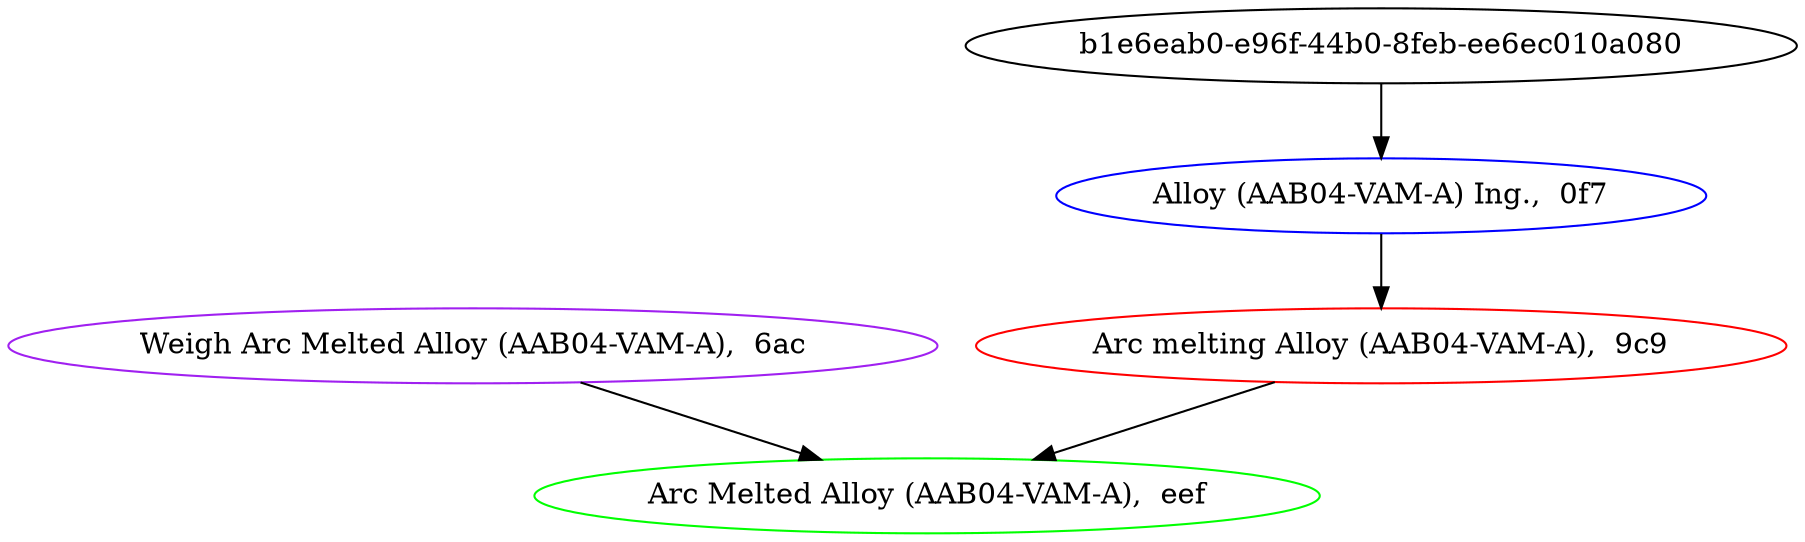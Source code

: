 strict digraph "" {
	graph [bb="0,0,857.46,252"];
	node [label="\N",
		nodesep=0.4,
		ranksep=1
	];
	"Alloy (AAB04-VAM-A) Ing.,  0f7"	 [color=blue,
		height=0.5,
		pos="657.93,162",
		width=4.3329];
	"Arc melting Alloy (AAB04-VAM-A),  9c9"	 ["Argon Pressure"="Argon Pressure, 850-900",
		Diffusion="Diffusion, Before Each Melt",
		"Ingot Location"="Ingot Location, 7.0 dimensionless",
		"Initial Purging Times"="Initial Purging Times, 3.0 hour",
		"Vacuum Before Melt"="Vacuum Before Melt, 5e-05 dimensionless",
		color=red,
		height=0.5,
		pos="657.93,90",
		tags="{0: 'composition_id::AAB04', 1: 'batch::A', 2: 'fabrication_method::VAM', 3: 'start_date::2022-11-03', 4: 'finish_date::2022-11-05', \
5: 'time_spent::3', 6: 'Full Ingot::7::175', 7: 'Full Ingot::6::145', 8: 'Full Ingot::5::145', 9: 'Full Ingot::4::145', 10: 'Full \
Ingot::3::145', 11: 'Full Ingot::2::145', 12: 'Full Ingot::1::110', 13: '3 Part Sections::3::110', 14: '3 Part Sections::2::90', \
15: '3 Part Sections::1::90'}",
		width=5.3981];
	"Alloy (AAB04-VAM-A) Ing.,  0f7" -> "Arc melting Alloy (AAB04-VAM-A),  9c9"	 [pos="e,657.93,108.41 657.93,143.83 657.93,136.13 657.93,126.97 657.93,118.42"];
	"Arc Melted Alloy (AAB04-VAM-A),  eef"	 [color=green,
		height=0.5,
		pos="439.93,18",
		tags="{0: 'composition_id::AAB04', 1: 'batch::A', 2: 'fabrication_method::VAM'}",
		width=5.2356];
	"Arc melting Alloy (AAB04-VAM-A),  9c9" -> "Arc Melted Alloy (AAB04-VAM-A),  eef"	 [pos="e,492.35,35.312 605.44,72.663 574.38,62.406 534.87,49.355 502.23,38.578"];
	"b1e6eab0-e96f-44b0-8feb-ee6ec010a080"	 [height=0.5,
		pos="657.93,234",
		width=5.5426];
	"b1e6eab0-e96f-44b0-8feb-ee6ec010a080" -> "Alloy (AAB04-VAM-A) Ing.,  0f7"	 [pos="e,657.93,180.41 657.93,215.83 657.93,208.13 657.93,198.97 657.93,190.42"];
	"Weigh Arc Melted Alloy (AAB04-VAM-A),  6ac"	 ["Mass Loss"="Mass Loss, 0.02 gram",
		"Weighed Mass"="Weighed Mass, 29.9974 gram",
		color=purple,
		height=0.5,
		pos="222.93,90",
		tags="{0: 'composition_id::AAB04', 1: 'batch::A', 2: 'fabrication_method::VAM'}",
		width=6.1925];
	"Weigh Arc Melted Alloy (AAB04-VAM-A),  6ac" -> "Arc Melted Alloy (AAB04-VAM-A),  eef"	 [pos="e,387.64,35.35 275.74,72.479 306.55,62.256 345.58,49.305 377.86,38.596"];
}
